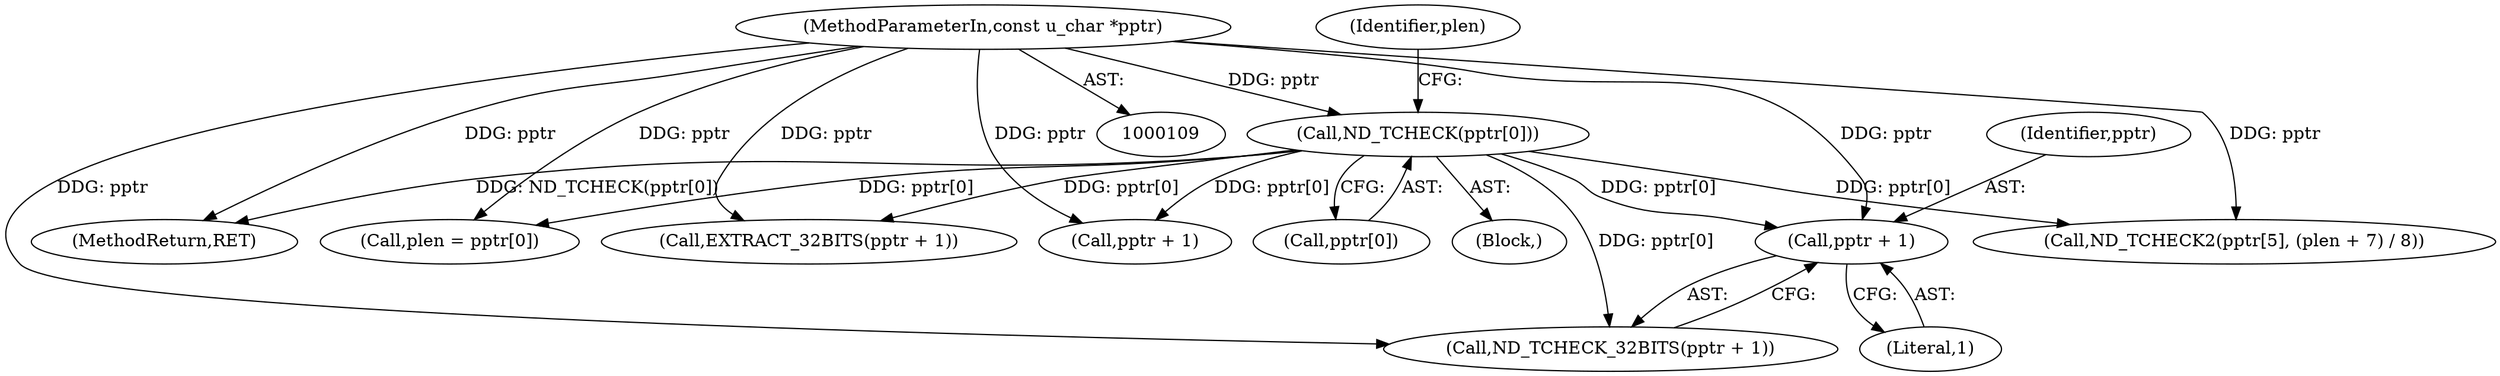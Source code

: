 digraph "0_tcpdump_bd4e697ebd6c8457efa8f28f6831fc929b88a014@pointer" {
"1000146" [label="(Call,pptr + 1)"];
"1000111" [label="(MethodParameterIn,const u_char *pptr)"];
"1000118" [label="(Call,ND_TCHECK(pptr[0]))"];
"1000114" [label="(Block,)"];
"1000111" [label="(MethodParameterIn,const u_char *pptr)"];
"1000147" [label="(Identifier,pptr)"];
"1000243" [label="(MethodReturn,RET)"];
"1000122" [label="(Call,plen = pptr[0])"];
"1000145" [label="(Call,ND_TCHECK_32BITS(pptr + 1))"];
"1000148" [label="(Literal,1)"];
"1000146" [label="(Call,pptr + 1)"];
"1000118" [label="(Call,ND_TCHECK(pptr[0]))"];
"1000154" [label="(Call,EXTRACT_32BITS(pptr + 1))"];
"1000174" [label="(Call,ND_TCHECK2(pptr[5], (plen + 7) / 8))"];
"1000119" [label="(Call,pptr[0])"];
"1000123" [label="(Identifier,plen)"];
"1000155" [label="(Call,pptr + 1)"];
"1000146" -> "1000145"  [label="AST: "];
"1000146" -> "1000148"  [label="CFG: "];
"1000147" -> "1000146"  [label="AST: "];
"1000148" -> "1000146"  [label="AST: "];
"1000145" -> "1000146"  [label="CFG: "];
"1000111" -> "1000146"  [label="DDG: pptr"];
"1000118" -> "1000146"  [label="DDG: pptr[0]"];
"1000111" -> "1000109"  [label="AST: "];
"1000111" -> "1000243"  [label="DDG: pptr"];
"1000111" -> "1000118"  [label="DDG: pptr"];
"1000111" -> "1000122"  [label="DDG: pptr"];
"1000111" -> "1000145"  [label="DDG: pptr"];
"1000111" -> "1000154"  [label="DDG: pptr"];
"1000111" -> "1000155"  [label="DDG: pptr"];
"1000111" -> "1000174"  [label="DDG: pptr"];
"1000118" -> "1000114"  [label="AST: "];
"1000118" -> "1000119"  [label="CFG: "];
"1000119" -> "1000118"  [label="AST: "];
"1000123" -> "1000118"  [label="CFG: "];
"1000118" -> "1000243"  [label="DDG: ND_TCHECK(pptr[0])"];
"1000118" -> "1000122"  [label="DDG: pptr[0]"];
"1000118" -> "1000145"  [label="DDG: pptr[0]"];
"1000118" -> "1000154"  [label="DDG: pptr[0]"];
"1000118" -> "1000155"  [label="DDG: pptr[0]"];
"1000118" -> "1000174"  [label="DDG: pptr[0]"];
}
